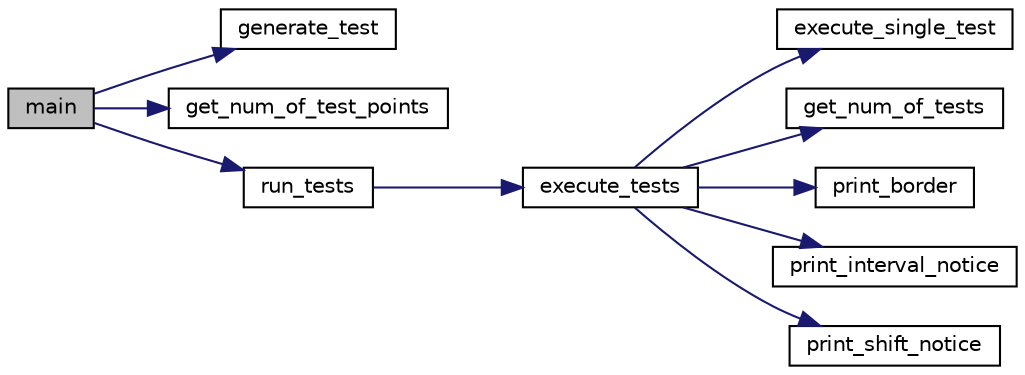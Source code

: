 digraph "main"
{
 // LATEX_PDF_SIZE
  edge [fontname="Helvetica",fontsize="10",labelfontname="Helvetica",labelfontsize="10"];
  node [fontname="Helvetica",fontsize="10",shape=record];
  rankdir="LR";
  Node1 [label="main",height=0.2,width=0.4,color="black", fillcolor="grey75", style="filled", fontcolor="black",tooltip=" "];
  Node1 -> Node2 [color="midnightblue",fontsize="10",style="solid",fontname="Helvetica"];
  Node2 [label="generate_test",height=0.2,width=0.4,color="black", fillcolor="white", style="filled",URL="$util_8cpp.html#a5c7a0eb9aa09180715c44307723db476",tooltip=" "];
  Node1 -> Node3 [color="midnightblue",fontsize="10",style="solid",fontname="Helvetica"];
  Node3 [label="get_num_of_test_points",height=0.2,width=0.4,color="black", fillcolor="white", style="filled",URL="$util_8cpp.html#a96401db398fb534312158308177a680a",tooltip=" "];
  Node1 -> Node4 [color="midnightblue",fontsize="10",style="solid",fontname="Helvetica"];
  Node4 [label="run_tests",height=0.2,width=0.4,color="black", fillcolor="white", style="filled",URL="$main_8cpp.html#ab7bc595027e9dfd2607d88062d3bbaac",tooltip=" "];
  Node4 -> Node5 [color="midnightblue",fontsize="10",style="solid",fontname="Helvetica"];
  Node5 [label="execute_tests",height=0.2,width=0.4,color="black", fillcolor="white", style="filled",URL="$check_8cpp.html#a690936755ccb680c3abbdad01606f529",tooltip="See check.h for full documentation."];
  Node5 -> Node6 [color="midnightblue",fontsize="10",style="solid",fontname="Helvetica"];
  Node6 [label="execute_single_test",height=0.2,width=0.4,color="black", fillcolor="white", style="filled",URL="$check_8cpp.html#a2d29d4c2ed1d7e0293a947c714a87051",tooltip=" "];
  Node5 -> Node7 [color="midnightblue",fontsize="10",style="solid",fontname="Helvetica"];
  Node7 [label="get_num_of_tests",height=0.2,width=0.4,color="black", fillcolor="white", style="filled",URL="$test__functions_8cpp.html#afe4689f3fbf4021247fe805eecd0dac9",tooltip=" "];
  Node5 -> Node8 [color="midnightblue",fontsize="10",style="solid",fontname="Helvetica"];
  Node8 [label="print_border",height=0.2,width=0.4,color="black", fillcolor="white", style="filled",URL="$check_8cpp.html#adbd00633d8fcd31571bf45848faab7d1",tooltip="Prints a line of asterisks to \"beautify\" output."];
  Node5 -> Node9 [color="midnightblue",fontsize="10",style="solid",fontname="Helvetica"];
  Node9 [label="print_interval_notice",height=0.2,width=0.4,color="black", fillcolor="white", style="filled",URL="$check_8cpp.html#ae343cf20ff390afe9cad1d9e080df848",tooltip="Prints notice"];
  Node5 -> Node10 [color="midnightblue",fontsize="10",style="solid",fontname="Helvetica"];
  Node10 [label="print_shift_notice",height=0.2,width=0.4,color="black", fillcolor="white", style="filled",URL="$check_8cpp.html#aaff210d4da941b96f4f2980c49f64b5e",tooltip="Prints notice that original cube points will be shifted."];
}
